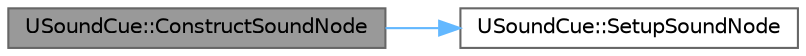 digraph "USoundCue::ConstructSoundNode"
{
 // INTERACTIVE_SVG=YES
 // LATEX_PDF_SIZE
  bgcolor="transparent";
  edge [fontname=Helvetica,fontsize=10,labelfontname=Helvetica,labelfontsize=10];
  node [fontname=Helvetica,fontsize=10,shape=box,height=0.2,width=0.4];
  rankdir="LR";
  Node1 [id="Node000001",label="USoundCue::ConstructSoundNode",height=0.2,width=0.4,color="gray40", fillcolor="grey60", style="filled", fontcolor="black",tooltip="Construct and initialize a node within this Cue."];
  Node1 -> Node2 [id="edge1_Node000001_Node000002",color="steelblue1",style="solid",tooltip=" "];
  Node2 [id="Node000002",label="USoundCue::SetupSoundNode",height=0.2,width=0.4,color="grey40", fillcolor="white", style="filled",URL="$d6/d80/classUSoundCue.html#a23a0212f7d01b12a8ae6c3fe2d7f3dd5",tooltip="Set up EdGraph parts of a SoundNode."];
}
